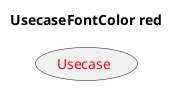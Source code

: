 @startuml
'!include ../../../plantuml-styles/plantuml-ae-skinparam-ex.iuml

skinparam UsecaseFontColor red

title UsecaseFontColor red

usecase Usecase 
@enduml